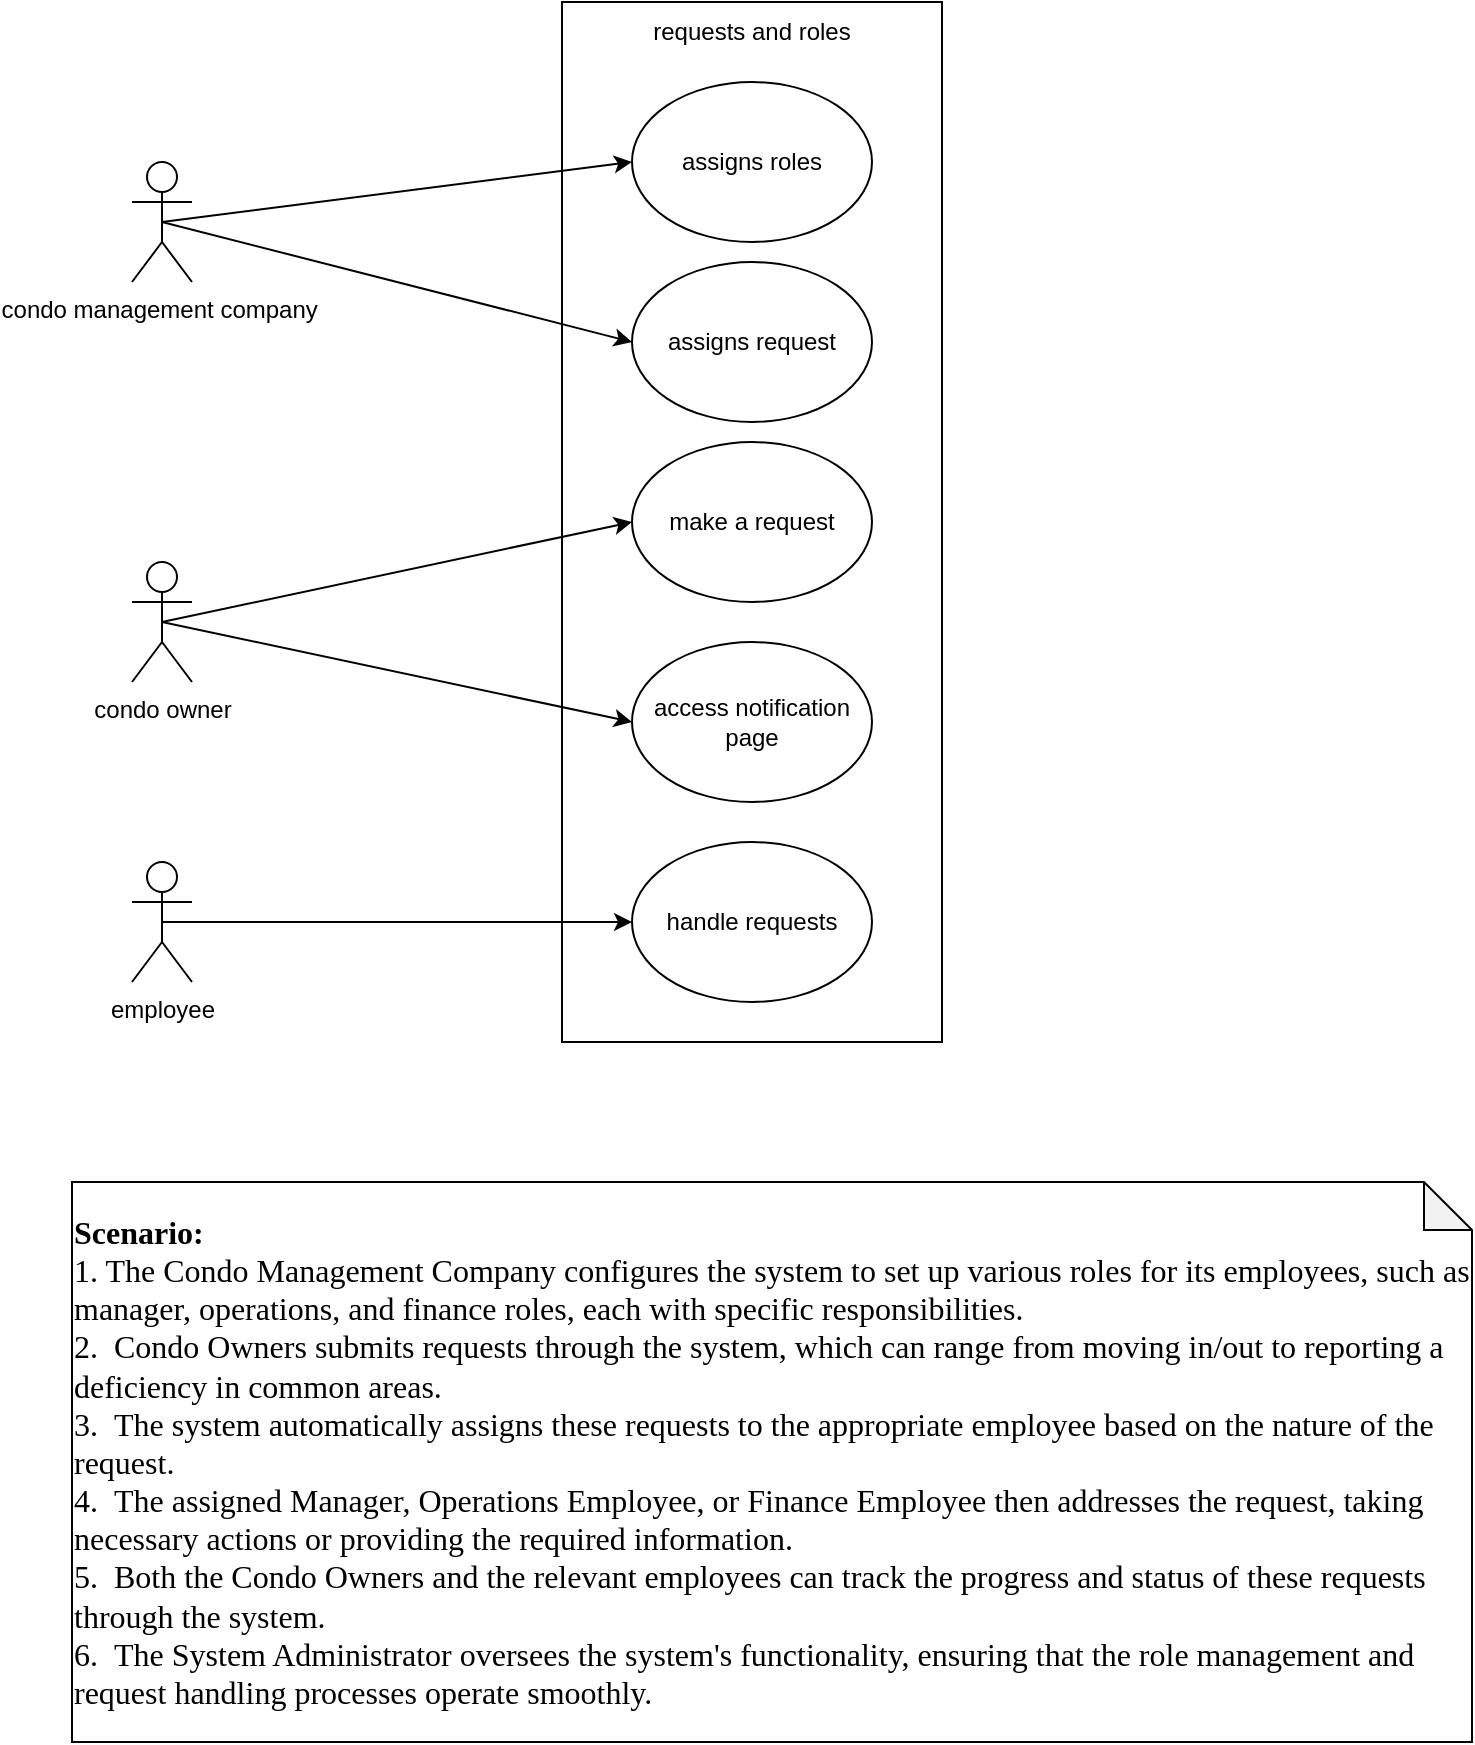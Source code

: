 <mxfile version="23.0.2" type="google">
  <diagram name="Page-1" id="J0EiKQurKuyt2-Qeqvim">
    <mxGraphModel grid="1" page="1" gridSize="10" guides="1" tooltips="1" connect="1" arrows="1" fold="1" pageScale="1" pageWidth="850" pageHeight="1100" math="0" shadow="0">
      <root>
        <mxCell id="0" />
        <mxCell id="1" parent="0" />
        <mxCell id="M4gZnwomvPgDCCZwHpb_-1" value="condo management company&amp;nbsp;" style="shape=umlActor;verticalLabelPosition=bottom;verticalAlign=top;html=1;outlineConnect=0;" vertex="1" parent="1">
          <mxGeometry x="100" y="220" width="30" height="60" as="geometry" />
        </mxCell>
        <mxCell id="M4gZnwomvPgDCCZwHpb_-2" value="condo owner" style="shape=umlActor;verticalLabelPosition=bottom;verticalAlign=top;html=1;outlineConnect=0;" vertex="1" parent="1">
          <mxGeometry x="100" y="420" width="30" height="60" as="geometry" />
        </mxCell>
        <mxCell id="M4gZnwomvPgDCCZwHpb_-4" value="" style="rounded=0;whiteSpace=wrap;html=1;" vertex="1" parent="1">
          <mxGeometry x="315" y="140" width="190" height="520" as="geometry" />
        </mxCell>
        <mxCell id="M4gZnwomvPgDCCZwHpb_-5" value="assigns roles" style="ellipse;whiteSpace=wrap;html=1;" vertex="1" parent="1">
          <mxGeometry x="350" y="180" width="120" height="80" as="geometry" />
        </mxCell>
        <mxCell id="M4gZnwomvPgDCCZwHpb_-6" value="" style="endArrow=classic;html=1;rounded=0;exitX=0.5;exitY=0.5;exitDx=0;exitDy=0;exitPerimeter=0;entryX=0;entryY=0.5;entryDx=0;entryDy=0;" edge="1" parent="1" source="M4gZnwomvPgDCCZwHpb_-1" target="M4gZnwomvPgDCCZwHpb_-5">
          <mxGeometry width="50" height="50" relative="1" as="geometry">
            <mxPoint x="120" y="270" as="sourcePoint" />
            <mxPoint x="170" y="220" as="targetPoint" />
          </mxGeometry>
        </mxCell>
        <mxCell id="M4gZnwomvPgDCCZwHpb_-9" value="make a request" style="ellipse;whiteSpace=wrap;html=1;" vertex="1" parent="1">
          <mxGeometry x="350" y="360" width="120" height="80" as="geometry" />
        </mxCell>
        <mxCell id="M4gZnwomvPgDCCZwHpb_-10" value="" style="endArrow=classic;html=1;rounded=0;entryX=0;entryY=0.5;entryDx=0;entryDy=0;exitX=0.5;exitY=0.5;exitDx=0;exitDy=0;exitPerimeter=0;" edge="1" parent="1" source="M4gZnwomvPgDCCZwHpb_-2" target="M4gZnwomvPgDCCZwHpb_-9">
          <mxGeometry width="50" height="50" relative="1" as="geometry">
            <mxPoint x="120" y="340" as="sourcePoint" />
            <mxPoint x="360" y="310" as="targetPoint" />
          </mxGeometry>
        </mxCell>
        <mxCell id="M4gZnwomvPgDCCZwHpb_-11" value="handle requests" style="ellipse;whiteSpace=wrap;html=1;" vertex="1" parent="1">
          <mxGeometry x="350" y="560" width="120" height="80" as="geometry" />
        </mxCell>
        <mxCell id="M4gZnwomvPgDCCZwHpb_-17" value="requests and roles" style="text;html=1;strokeColor=none;fillColor=none;align=center;verticalAlign=middle;whiteSpace=wrap;rounded=0;" vertex="1" parent="1">
          <mxGeometry x="330" y="140" width="160" height="30" as="geometry" />
        </mxCell>
        <mxCell id="M4gZnwomvPgDCCZwHpb_-18" value="employee" style="shape=umlActor;verticalLabelPosition=bottom;verticalAlign=top;html=1;outlineConnect=0;" vertex="1" parent="1">
          <mxGeometry x="100" y="570" width="30" height="60" as="geometry" />
        </mxCell>
        <mxCell id="M4gZnwomvPgDCCZwHpb_-22" style="edgeStyle=orthogonalEdgeStyle;rounded=0;orthogonalLoop=1;jettySize=auto;html=1;exitX=0.5;exitY=1;exitDx=0;exitDy=0;" edge="1" parent="1" source="M4gZnwomvPgDCCZwHpb_-4" target="M4gZnwomvPgDCCZwHpb_-4">
          <mxGeometry relative="1" as="geometry" />
        </mxCell>
        <mxCell id="M4gZnwomvPgDCCZwHpb_-27" value="" style="endArrow=classic;html=1;rounded=0;entryX=0;entryY=0.5;entryDx=0;entryDy=0;exitX=0.5;exitY=0.5;exitDx=0;exitDy=0;exitPerimeter=0;" edge="1" parent="1" source="M4gZnwomvPgDCCZwHpb_-18" target="M4gZnwomvPgDCCZwHpb_-11">
          <mxGeometry width="50" height="50" relative="1" as="geometry">
            <mxPoint x="125" y="350" as="sourcePoint" />
            <mxPoint x="360" y="350" as="targetPoint" />
          </mxGeometry>
        </mxCell>
        <mxCell id="M4gZnwomvPgDCCZwHpb_-28" value="assigns request" style="ellipse;whiteSpace=wrap;html=1;" vertex="1" parent="1">
          <mxGeometry x="350" y="270" width="120" height="80" as="geometry" />
        </mxCell>
        <mxCell id="M4gZnwomvPgDCCZwHpb_-29" value="" style="endArrow=classic;html=1;rounded=0;exitX=0.5;exitY=0.5;exitDx=0;exitDy=0;exitPerimeter=0;entryX=0;entryY=0.5;entryDx=0;entryDy=0;" edge="1" parent="1" source="M4gZnwomvPgDCCZwHpb_-1" target="M4gZnwomvPgDCCZwHpb_-28">
          <mxGeometry width="50" height="50" relative="1" as="geometry">
            <mxPoint x="125" y="250" as="sourcePoint" />
            <mxPoint x="360" y="230" as="targetPoint" />
          </mxGeometry>
        </mxCell>
        <mxCell id="M4gZnwomvPgDCCZwHpb_-30" value="access notification page" style="ellipse;whiteSpace=wrap;html=1;" vertex="1" parent="1">
          <mxGeometry x="350" y="460" width="120" height="80" as="geometry" />
        </mxCell>
        <mxCell id="M4gZnwomvPgDCCZwHpb_-31" value="" style="endArrow=classic;html=1;rounded=0;exitX=0.5;exitY=0.5;exitDx=0;exitDy=0;exitPerimeter=0;entryX=0;entryY=0.5;entryDx=0;entryDy=0;" edge="1" parent="1" source="M4gZnwomvPgDCCZwHpb_-2" target="M4gZnwomvPgDCCZwHpb_-30">
          <mxGeometry width="50" height="50" relative="1" as="geometry">
            <mxPoint x="230" y="620" as="sourcePoint" />
            <mxPoint x="280" y="570" as="targetPoint" />
          </mxGeometry>
        </mxCell>
        <mxCell id="qwcHxsDNPuaPC10BeRkn-1" value="&lt;p style=&quot;margin: 0cm; font-size: medium; font-family: &amp;quot;Times New Roman&amp;quot;, serif; text-align: start;&quot; class=&quot;MsoNormal&quot;&gt;&lt;b&gt;Scenario:&lt;/b&gt;&lt;/p&gt;&lt;p style=&quot;margin: 0cm; font-size: medium; font-family: &amp;quot;Times New Roman&amp;quot;, serif; text-align: start;&quot; class=&quot;MsoNormal&quot;&gt;1. The Condo Management Company configures the system to set up various roles for its employees, such as manager, operations, and finance roles, each with specific responsibilities.&lt;/p&gt;&lt;p style=&quot;margin: 0cm; font-size: medium; font-family: &amp;quot;Times New Roman&amp;quot;, serif; text-align: start;&quot; class=&quot;MsoNormal&quot;&gt;2. &amp;nbsp;Condo Owners submits requests through the system, which can range from moving in/out to reporting a deficiency in common areas.&lt;/p&gt;&lt;p style=&quot;margin: 0cm; font-size: medium; font-family: &amp;quot;Times New Roman&amp;quot;, serif; text-align: start;&quot; class=&quot;MsoNormal&quot;&gt;3. &amp;nbsp;The system automatically assigns these requests to the appropriate employee based on the nature of the request.&lt;/p&gt;&lt;p style=&quot;margin: 0cm; font-size: medium; font-family: &amp;quot;Times New Roman&amp;quot;, serif; text-align: start;&quot; class=&quot;MsoNormal&quot;&gt;4. &amp;nbsp;The assigned Manager, Operations Employee, or Finance Employee then addresses the request, taking necessary actions or providing the required information.&lt;/p&gt;&lt;p style=&quot;margin: 0cm; font-size: medium; font-family: &amp;quot;Times New Roman&amp;quot;, serif; text-align: start;&quot; class=&quot;MsoNormal&quot;&gt;5. &amp;nbsp;Both the Condo Owners and the relevant employees can track the progress and status of these requests through the system.&lt;/p&gt;&lt;p style=&quot;margin: 0cm; font-size: medium; font-family: &amp;quot;Times New Roman&amp;quot;, serif; text-align: start;&quot; class=&quot;MsoNormal&quot;&gt;6. &amp;nbsp;The System Administrator oversees the system&#39;s functionality, ensuring that the role management and request handling processes operate smoothly.&lt;/p&gt;" style="shape=note;whiteSpace=wrap;html=1;backgroundOutline=1;darkOpacity=0.05;size=24;" vertex="1" parent="1">
          <mxGeometry x="70" y="730" width="700" height="280" as="geometry" />
        </mxCell>
      </root>
    </mxGraphModel>
  </diagram>
</mxfile>
